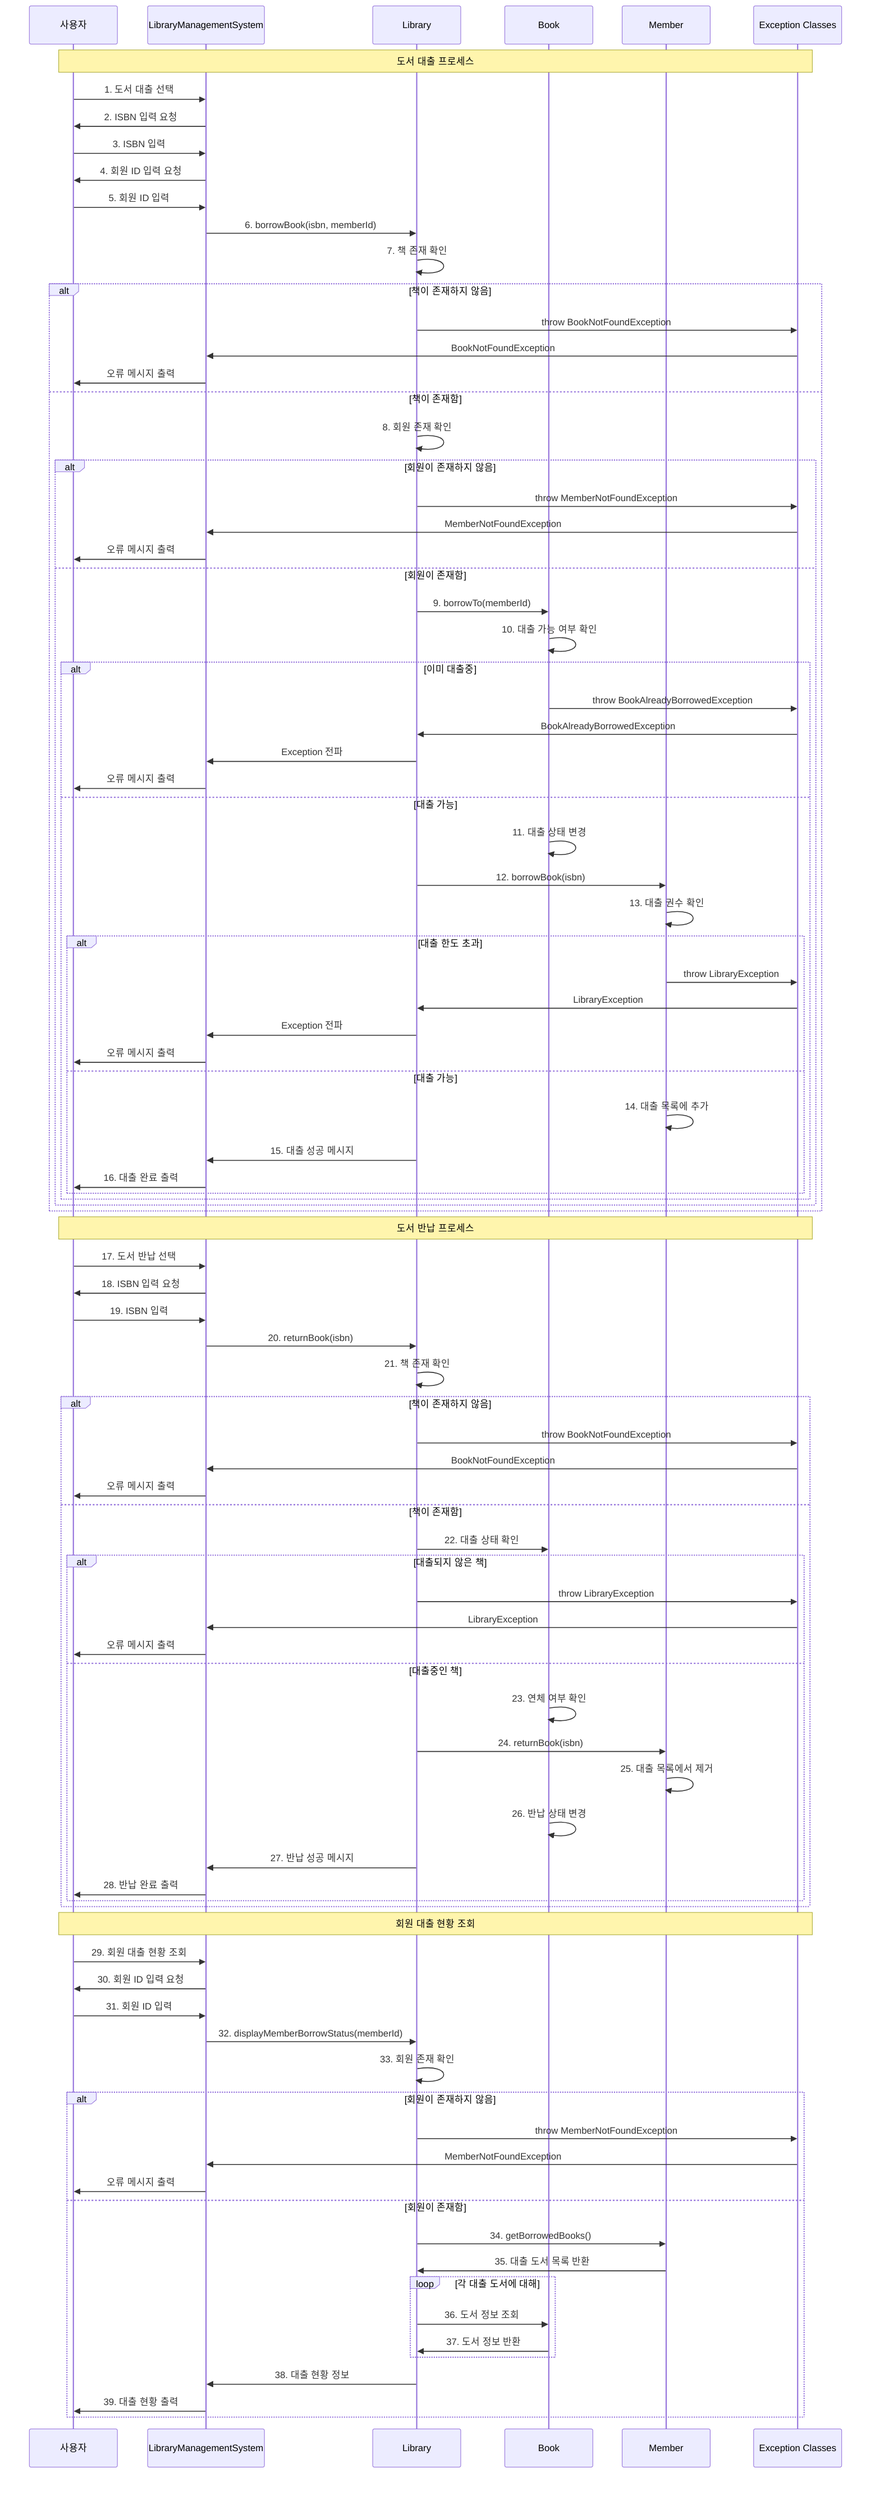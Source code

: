 sequenceDiagram
    participant User as 사용자
    participant UI as LibraryManagementSystem
    participant Service as Library
    participant Book as Book
    participant Member as Member
    participant Exception as Exception Classes

    Note over User, Exception: 도서 대출 프로세스

    User->>UI: 1. 도서 대출 선택
    UI->>User: 2. ISBN 입력 요청
    User->>UI: 3. ISBN 입력
    UI->>User: 4. 회원 ID 입력 요청
    User->>UI: 5. 회원 ID 입력

    UI->>Service: 6. borrowBook(isbn, memberId)
    
    Service->>Service: 7. 책 존재 확인
    alt 책이 존재하지 않음
        Service->>Exception: throw BookNotFoundException
        Exception->>UI: BookNotFoundException
        UI->>User: 오류 메시지 출력
    else 책이 존재함
        Service->>Service: 8. 회원 존재 확인
        alt 회원이 존재하지 않음
            Service->>Exception: throw MemberNotFoundException
            Exception->>UI: MemberNotFoundException
            UI->>User: 오류 메시지 출력
        else 회원이 존재함
            Service->>Book: 9. borrowTo(memberId)
            Book->>Book: 10. 대출 가능 여부 확인
            alt 이미 대출중
                Book->>Exception: throw BookAlreadyBorrowedException
                Exception->>Service: BookAlreadyBorrowedException
                Service->>UI: Exception 전파
                UI->>User: 오류 메시지 출력
            else 대출 가능
                Book->>Book: 11. 대출 상태 변경
                Service->>Member: 12. borrowBook(isbn)
                Member->>Member: 13. 대출 권수 확인
                alt 대출 한도 초과
                    Member->>Exception: throw LibraryException
                    Exception->>Service: LibraryException
                    Service->>UI: Exception 전파
                    UI->>User: 오류 메시지 출력
                else 대출 가능
                    Member->>Member: 14. 대출 목록에 추가
                    Service->>UI: 15. 대출 성공 메시지
                    UI->>User: 16. 대출 완료 출력
                end
            end
        end
    end

    Note over User, Exception: 도서 반납 프로세스

    User->>UI: 17. 도서 반납 선택
    UI->>User: 18. ISBN 입력 요청
    User->>UI: 19. ISBN 입력

    UI->>Service: 20. returnBook(isbn)
    Service->>Service: 21. 책 존재 확인
    alt 책이 존재하지 않음
        Service->>Exception: throw BookNotFoundException
        Exception->>UI: BookNotFoundException
        UI->>User: 오류 메시지 출력
    else 책이 존재함
        Service->>Book: 22. 대출 상태 확인
        alt 대출되지 않은 책
            Service->>Exception: throw LibraryException
            Exception->>UI: LibraryException
            UI->>User: 오류 메시지 출력
        else 대출중인 책
            Book->>Book: 23. 연체 여부 확인
            Service->>Member: 24. returnBook(isbn)
            Member->>Member: 25. 대출 목록에서 제거
            Book->>Book: 26. 반납 상태 변경
            Service->>UI: 27. 반납 성공 메시지
            UI->>User: 28. 반납 완료 출력
        end
    end

    Note over User, Exception: 회원 대출 현황 조회

    User->>UI: 29. 회원 대출 현황 조회
    UI->>User: 30. 회원 ID 입력 요청
    User->>UI: 31. 회원 ID 입력

    UI->>Service: 32. displayMemberBorrowStatus(memberId)
    Service->>Service: 33. 회원 존재 확인
    alt 회원이 존재하지 않음
        Service->>Exception: throw MemberNotFoundException
        Exception->>UI: MemberNotFoundException
        UI->>User: 오류 메시지 출력
    else 회원이 존재함
        Service->>Member: 34. getBorrowedBooks()
        Member->>Service: 35. 대출 도서 목록 반환
        loop 각 대출 도서에 대해
            Service->>Book: 36. 도서 정보 조회
            Book->>Service: 37. 도서 정보 반환
        end
        Service->>UI: 38. 대출 현황 정보
        UI->>User: 39. 대출 현황 출력
    end